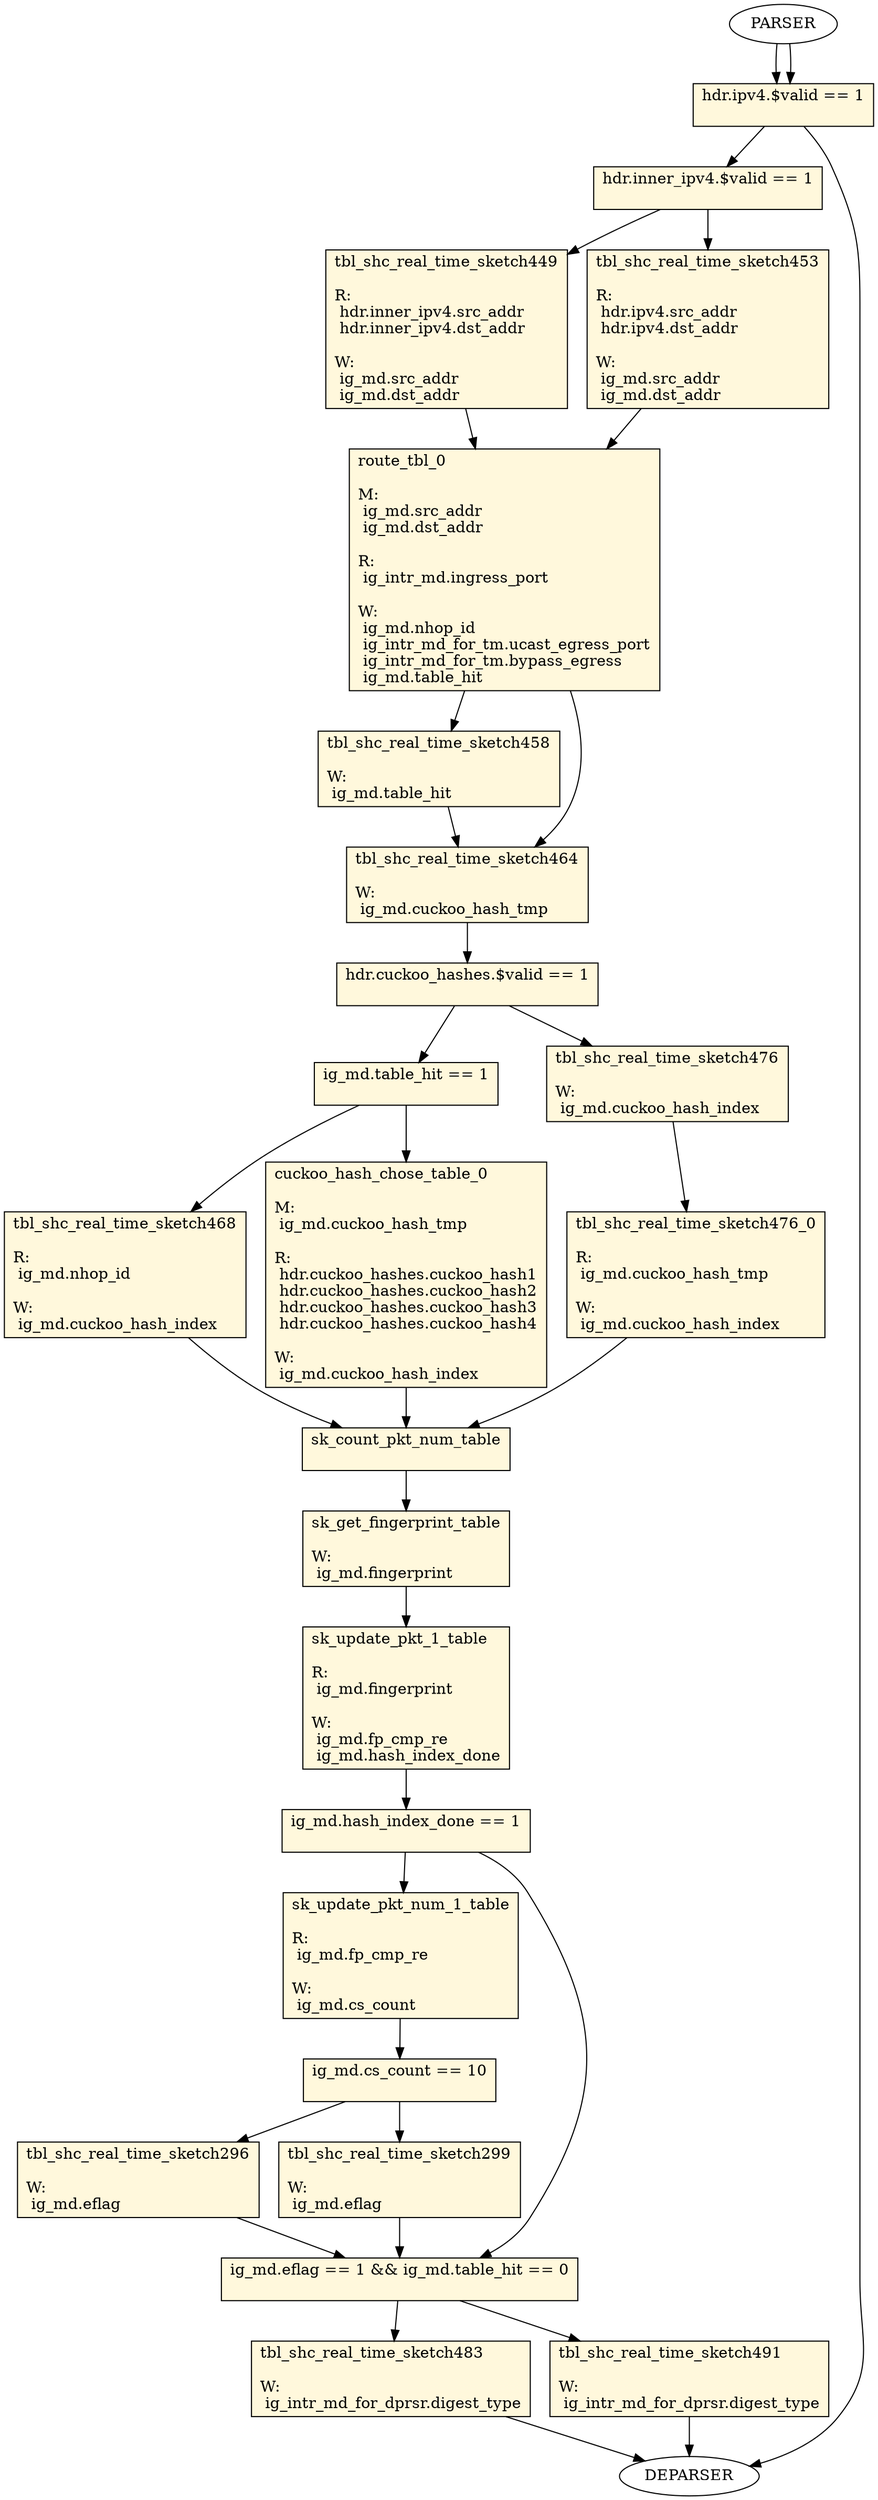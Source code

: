 digraph ingress {
cond_8 [ shape=record, style="filled", fillcolor=cornsilk, label="hdr.ipv4.$valid == 1\l\l
 "];
cond_9 [ shape=record, style="filled", fillcolor=cornsilk, label="hdr.inner_ipv4.$valid == 1\l\l
 "];
tbl_shc_real_time_sketch449 [ shape=record, style="filled", fillcolor=cornsilk, label="tbl_shc_real_time_sketch449\l\l
R:\l
 hdr.inner_ipv4.src_addr\l
 hdr.inner_ipv4.dst_addr\l
\lW:\l
 ig_md.src_addr\l
 ig_md.dst_addr\l
 "];
tbl_shc_real_time_sketch453 [ shape=record, style="filled", fillcolor=cornsilk, label="tbl_shc_real_time_sketch453\l\l
R:\l
 hdr.ipv4.src_addr\l
 hdr.ipv4.dst_addr\l
\lW:\l
 ig_md.src_addr\l
 ig_md.dst_addr\l
 "];
route_tbl_0 [ shape=record, style="filled", fillcolor=cornsilk, label="route_tbl_0\l\l
M:\l
 ig_md.src_addr\l
 ig_md.dst_addr\l
\lR:\l
 ig_intr_md.ingress_port\l
\lW:\l
 ig_md.nhop_id\l
 ig_intr_md_for_tm.ucast_egress_port\l
 ig_intr_md_for_tm.bypass_egress\l
 ig_md.table_hit\l
 "];
tbl_shc_real_time_sketch458 [ shape=record, style="filled", fillcolor=cornsilk, label="tbl_shc_real_time_sketch458\l\l
W:\l
 ig_md.table_hit\l
 "];
tbl_shc_real_time_sketch464 [ shape=record, style="filled", fillcolor=cornsilk, label="tbl_shc_real_time_sketch464\l\l
W:\l
 ig_md.cuckoo_hash_tmp\l
 "];
cond_10 [ shape=record, style="filled", fillcolor=cornsilk, label="hdr.cuckoo_hashes.$valid == 1\l\l
 "];
cond_11 [ shape=record, style="filled", fillcolor=cornsilk, label="ig_md.table_hit == 1\l\l
 "];
tbl_shc_real_time_sketch476 [ shape=record, style="filled", fillcolor=cornsilk, label="tbl_shc_real_time_sketch476\l\l
W:\l
 ig_md.cuckoo_hash_index\l
 "];
tbl_shc_real_time_sketch468 [ shape=record, style="filled", fillcolor=cornsilk, label="tbl_shc_real_time_sketch468\l\l
R:\l
 ig_md.nhop_id\l
\lW:\l
 ig_md.cuckoo_hash_index\l
 "];
cuckoo_hash_chose_table_0 [ shape=record, style="filled", fillcolor=cornsilk, label="cuckoo_hash_chose_table_0\l\l
M:\l
 ig_md.cuckoo_hash_tmp\l
\lR:\l
 hdr.cuckoo_hashes.cuckoo_hash1\l
 hdr.cuckoo_hashes.cuckoo_hash2\l
 hdr.cuckoo_hashes.cuckoo_hash3\l
 hdr.cuckoo_hashes.cuckoo_hash4\l
\lW:\l
 ig_md.cuckoo_hash_index\l
 "];
sk_count_pkt_num_table [ shape=record, style="filled", fillcolor=cornsilk, label="sk_count_pkt_num_table\l\l
 "];
tbl_shc_real_time_sketch476_0 [ shape=record, style="filled", fillcolor=cornsilk, label="tbl_shc_real_time_sketch476_0\l\l
R:\l
 ig_md.cuckoo_hash_tmp\l
\lW:\l
 ig_md.cuckoo_hash_index\l
 "];
sk_get_fingerprint_table [ shape=record, style="filled", fillcolor=cornsilk, label="sk_get_fingerprint_table\l\l
W:\l
 ig_md.fingerprint\l
 "];
sk_update_pkt_1_table [ shape=record, style="filled", fillcolor=cornsilk, label="sk_update_pkt_1_table\l\l
R:\l
 ig_md.fingerprint\l
\lW:\l
 ig_md.fp_cmp_re\l
 ig_md.hash_index_done\l
 "];
cond_12 [ shape=record, style="filled", fillcolor=cornsilk, label="ig_md.hash_index_done == 1\l\l
 "];
sk_update_pkt_num_1_table [ shape=record, style="filled", fillcolor=cornsilk, label="sk_update_pkt_num_1_table\l\l
R:\l
 ig_md.fp_cmp_re\l
\lW:\l
 ig_md.cs_count\l
 "];
cond_14 [ shape=record, style="filled", fillcolor=cornsilk, label="ig_md.eflag == 1 && ig_md.table_hit == 0\l\l
 "];
cond_13 [ shape=record, style="filled", fillcolor=cornsilk, label="ig_md.cs_count == 10\l\l
 "];
tbl_shc_real_time_sketch296 [ shape=record, style="filled", fillcolor=cornsilk, label="tbl_shc_real_time_sketch296\l\l
W:\l
 ig_md.eflag\l
 "];
tbl_shc_real_time_sketch299 [ shape=record, style="filled", fillcolor=cornsilk, label="tbl_shc_real_time_sketch299\l\l
W:\l
 ig_md.eflag\l
 "];
tbl_shc_real_time_sketch483 [ shape=record, style="filled", fillcolor=cornsilk, label="tbl_shc_real_time_sketch483\l\l
W:\l
 ig_intr_md_for_dprsr.digest_type\l
 "];
tbl_shc_real_time_sketch491 [ shape=record, style="filled", fillcolor=cornsilk, label="tbl_shc_real_time_sketch491\l\l
W:\l
 ig_intr_md_for_dprsr.digest_type\l
 "];
    PARSER -> cond_8
    cond_8 -> cond_9
    PARSER -> cond_8
    cond_8 -> DEPARSER
    cond_9 -> tbl_shc_real_time_sketch449
    cond_9 -> tbl_shc_real_time_sketch453
    tbl_shc_real_time_sketch449 -> route_tbl_0
    tbl_shc_real_time_sketch453 -> route_tbl_0
    route_tbl_0 -> tbl_shc_real_time_sketch458
    route_tbl_0 -> tbl_shc_real_time_sketch464
    tbl_shc_real_time_sketch458 -> tbl_shc_real_time_sketch464
    tbl_shc_real_time_sketch464 -> cond_10
    cond_10 -> cond_11
    cond_10 -> tbl_shc_real_time_sketch476
    cond_11 -> tbl_shc_real_time_sketch468
    cond_11 -> cuckoo_hash_chose_table_0
    tbl_shc_real_time_sketch468 -> sk_count_pkt_num_table
    cuckoo_hash_chose_table_0 -> sk_count_pkt_num_table
    tbl_shc_real_time_sketch476 -> tbl_shc_real_time_sketch476_0
    tbl_shc_real_time_sketch476_0 -> sk_count_pkt_num_table
    sk_count_pkt_num_table -> sk_get_fingerprint_table
    sk_get_fingerprint_table -> sk_update_pkt_1_table
    sk_update_pkt_1_table -> cond_12
    cond_12 -> sk_update_pkt_num_1_table
    cond_12 -> cond_14
    sk_update_pkt_num_1_table -> cond_13
    cond_13 -> tbl_shc_real_time_sketch296
    cond_13 -> tbl_shc_real_time_sketch299
    tbl_shc_real_time_sketch296 -> cond_14
    tbl_shc_real_time_sketch299 -> cond_14
    cond_14 -> tbl_shc_real_time_sketch483
    cond_14 -> tbl_shc_real_time_sketch491
    tbl_shc_real_time_sketch483 -> DEPARSER
    tbl_shc_real_time_sketch491 -> DEPARSER
}
